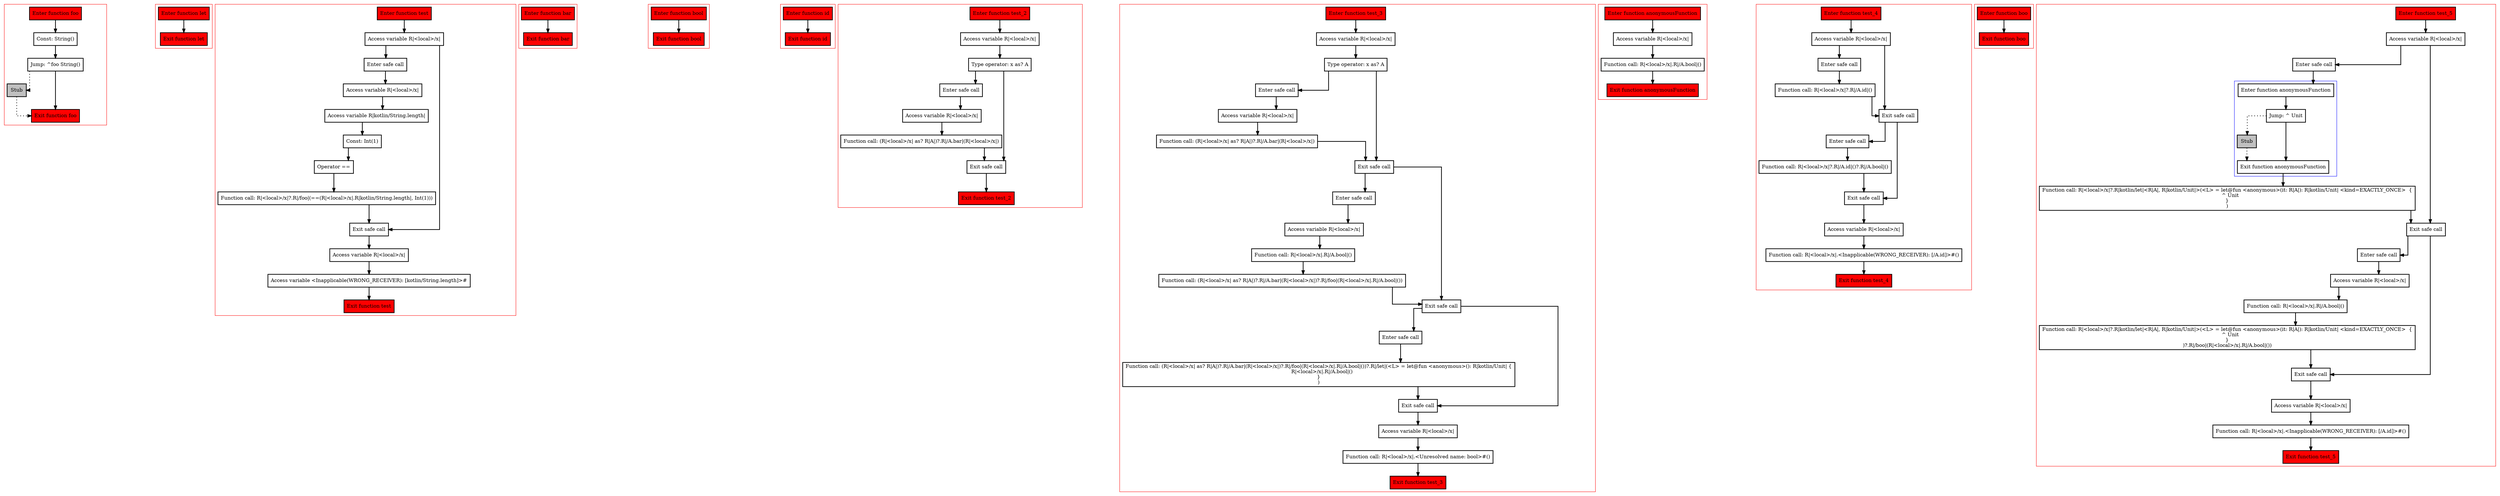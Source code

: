 digraph safeCalls_kt {
  graph [splines=ortho nodesep=3]
  node [shape=box penwidth=2]
  edge [penwidth=2]

  subgraph cluster_0 {
    color=red
    0 [label="Enter function foo" style="filled" fillcolor=red];
    1 [label="Const: String()"];
    2 [label="Jump: ^foo String()"];
    3 [label="Stub" style="filled" fillcolor=gray];
    4 [label="Exit function foo" style="filled" fillcolor=red];
  }

  0 -> {1};
  1 -> {2};
  2 -> {4};
  2 -> {3} [style=dotted];
  3 -> {4} [style=dotted];

  subgraph cluster_1 {
    color=red
    5 [label="Enter function let" style="filled" fillcolor=red];
    6 [label="Exit function let" style="filled" fillcolor=red];
  }

  5 -> {6};

  subgraph cluster_2 {
    color=red
    7 [label="Enter function test" style="filled" fillcolor=red];
    8 [label="Access variable R|<local>/x|"];
    9 [label="Enter safe call"];
    10 [label="Access variable R|<local>/x|"];
    11 [label="Access variable R|kotlin/String.length|"];
    12 [label="Const: Int(1)"];
    13 [label="Operator =="];
    14 [label="Function call: R|<local>/x|?.R|/foo|(==(R|<local>/x|.R|kotlin/String.length|, Int(1)))"];
    15 [label="Exit safe call"];
    16 [label="Access variable R|<local>/x|"];
    17 [label="Access variable <Inapplicable(WRONG_RECEIVER): [kotlin/String.length]>#"];
    18 [label="Exit function test" style="filled" fillcolor=red];
  }

  7 -> {8};
  8 -> {9 15};
  9 -> {10};
  10 -> {11};
  11 -> {12};
  12 -> {13};
  13 -> {14};
  14 -> {15};
  15 -> {16};
  16 -> {17};
  17 -> {18};

  subgraph cluster_3 {
    color=red
    19 [label="Enter function bar" style="filled" fillcolor=red];
    20 [label="Exit function bar" style="filled" fillcolor=red];
  }

  19 -> {20};

  subgraph cluster_4 {
    color=red
    21 [label="Enter function bool" style="filled" fillcolor=red];
    22 [label="Exit function bool" style="filled" fillcolor=red];
  }

  21 -> {22};

  subgraph cluster_5 {
    color=red
    23 [label="Enter function id" style="filled" fillcolor=red];
    24 [label="Exit function id" style="filled" fillcolor=red];
  }

  23 -> {24};

  subgraph cluster_6 {
    color=red
    25 [label="Enter function test_2" style="filled" fillcolor=red];
    26 [label="Access variable R|<local>/x|"];
    27 [label="Type operator: x as? A"];
    28 [label="Enter safe call"];
    29 [label="Access variable R|<local>/x|"];
    30 [label="Function call: (R|<local>/x| as? R|A|)?.R|/A.bar|(R|<local>/x|)"];
    31 [label="Exit safe call"];
    32 [label="Exit function test_2" style="filled" fillcolor=red];
  }

  25 -> {26};
  26 -> {27};
  27 -> {28 31};
  28 -> {29};
  29 -> {30};
  30 -> {31};
  31 -> {32};

  subgraph cluster_7 {
    color=red
    33 [label="Enter function test_3" style="filled" fillcolor=red];
    34 [label="Access variable R|<local>/x|"];
    35 [label="Type operator: x as? A"];
    36 [label="Enter safe call"];
    37 [label="Access variable R|<local>/x|"];
    38 [label="Function call: (R|<local>/x| as? R|A|)?.R|/A.bar|(R|<local>/x|)"];
    39 [label="Exit safe call"];
    40 [label="Enter safe call"];
    41 [label="Access variable R|<local>/x|"];
    42 [label="Function call: R|<local>/x|.R|/A.bool|()"];
    43 [label="Function call: (R|<local>/x| as? R|A|)?.R|/A.bar|(R|<local>/x|)?.R|/foo|(R|<local>/x|.R|/A.bool|())"];
    44 [label="Exit safe call"];
    45 [label="Enter safe call"];
    46 [label="Function call: (R|<local>/x| as? R|A|)?.R|/A.bar|(R|<local>/x|)?.R|/foo|(R|<local>/x|.R|/A.bool|())?.R|/let|(<L> = let@fun <anonymous>(): R|kotlin/Unit| {
    R|<local>/x|.R|/A.bool|()
}
)"];
    47 [label="Exit safe call"];
    48 [label="Access variable R|<local>/x|"];
    49 [label="Function call: R|<local>/x|.<Unresolved name: bool>#()"];
    50 [label="Exit function test_3" style="filled" fillcolor=red];
  }

  33 -> {34};
  34 -> {35};
  35 -> {36 39};
  36 -> {37};
  37 -> {38};
  38 -> {39};
  39 -> {40 44};
  40 -> {41};
  41 -> {42};
  42 -> {43};
  43 -> {44};
  44 -> {45 47};
  45 -> {46};
  46 -> {47};
  47 -> {48};
  48 -> {49};
  49 -> {50};

  subgraph cluster_8 {
    color=red
    51 [label="Enter function anonymousFunction" style="filled" fillcolor=red];
    52 [label="Access variable R|<local>/x|"];
    53 [label="Function call: R|<local>/x|.R|/A.bool|()"];
    54 [label="Exit function anonymousFunction" style="filled" fillcolor=red];
  }

  51 -> {52};
  52 -> {53};
  53 -> {54};

  subgraph cluster_9 {
    color=red
    55 [label="Enter function test_4" style="filled" fillcolor=red];
    56 [label="Access variable R|<local>/x|"];
    57 [label="Enter safe call"];
    58 [label="Function call: R|<local>/x|?.R|/A.id|()"];
    59 [label="Exit safe call"];
    60 [label="Enter safe call"];
    61 [label="Function call: R|<local>/x|?.R|/A.id|()?.R|/A.bool|()"];
    62 [label="Exit safe call"];
    63 [label="Access variable R|<local>/x|"];
    64 [label="Function call: R|<local>/x|.<Inapplicable(WRONG_RECEIVER): [/A.id]>#()"];
    65 [label="Exit function test_4" style="filled" fillcolor=red];
  }

  55 -> {56};
  56 -> {57 59};
  57 -> {58};
  58 -> {59};
  59 -> {60 62};
  60 -> {61};
  61 -> {62};
  62 -> {63};
  63 -> {64};
  64 -> {65};

  subgraph cluster_10 {
    color=red
    66 [label="Enter function boo" style="filled" fillcolor=red];
    67 [label="Exit function boo" style="filled" fillcolor=red];
  }

  66 -> {67};

  subgraph cluster_11 {
    color=red
    68 [label="Enter function test_5" style="filled" fillcolor=red];
    69 [label="Access variable R|<local>/x|"];
    70 [label="Enter safe call"];
    subgraph cluster_12 {
      color=blue
      71 [label="Enter function anonymousFunction"];
      72 [label="Jump: ^ Unit"];
      73 [label="Stub" style="filled" fillcolor=gray];
      74 [label="Exit function anonymousFunction"];
    }
    75 [label="Function call: R|<local>/x|?.R|kotlin/let|<R|A|, R|kotlin/Unit|>(<L> = let@fun <anonymous>(it: R|A|): R|kotlin/Unit| <kind=EXACTLY_ONCE>  {
    ^ Unit
}
)"];
    76 [label="Exit safe call"];
    77 [label="Enter safe call"];
    78 [label="Access variable R|<local>/x|"];
    79 [label="Function call: R|<local>/x|.R|/A.bool|()"];
    80 [label="Function call: R|<local>/x|?.R|kotlin/let|<R|A|, R|kotlin/Unit|>(<L> = let@fun <anonymous>(it: R|A|): R|kotlin/Unit| <kind=EXACTLY_ONCE>  {
    ^ Unit
}
)?.R|/boo|(R|<local>/x|.R|/A.bool|())"];
    81 [label="Exit safe call"];
    82 [label="Access variable R|<local>/x|"];
    83 [label="Function call: R|<local>/x|.<Inapplicable(WRONG_RECEIVER): [/A.id]>#()"];
    84 [label="Exit function test_5" style="filled" fillcolor=red];
  }

  68 -> {69};
  69 -> {70 76};
  70 -> {71};
  71 -> {72};
  72 -> {74};
  72 -> {73} [style=dotted];
  73 -> {74} [style=dotted];
  74 -> {75};
  75 -> {76};
  76 -> {77 81};
  77 -> {78};
  78 -> {79};
  79 -> {80};
  80 -> {81};
  81 -> {82};
  82 -> {83};
  83 -> {84};

}

